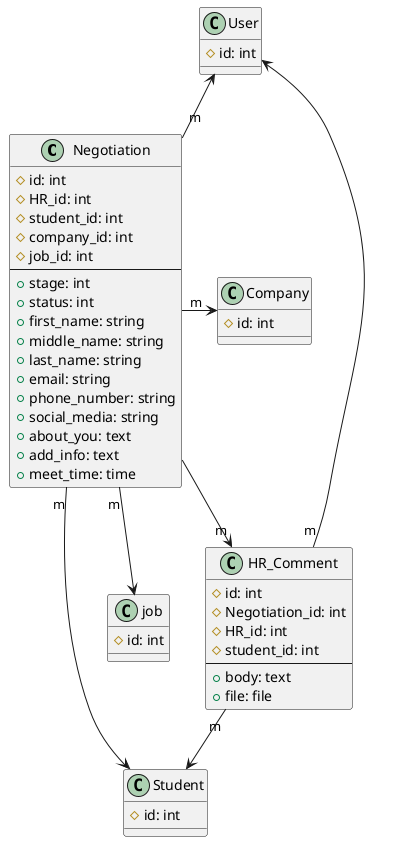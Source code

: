 @startuml Negotiation
    class Negotiation {
        # id: int
        # HR_id: int
        # student_id: int
        # company_id: int 
        # job_id: int
        --
        + stage: int
        + status: int
        + first_name: string
        + middle_name: string
        + last_name: string
        + email: string
        + phone_number: string
        + social_media: string
        + about_you: text
        + add_info: text
        + meet_time: time
    }

    class HR_Comment {
        # id: int
        # Negotiation_id: int
        # HR_id: int
        # student_id: int
        --
        + body: text
        + file: file
    }
    
    class Company {
        # id: int
    }

    class Student {
        # id: int
    }

    class job {
        # id: int
    }

    class User {
        # id: int
    }

    Negotiation "m" -left-> Student
    Negotiation "m" -right-> Company
    Negotiation "m" -down-> job
    Negotiation "m" -up-> User
    Negotiation --> "m" HR_Comment
    HR_Comment "m" --> User
    HR_Comment "m" --> Student
@enduml